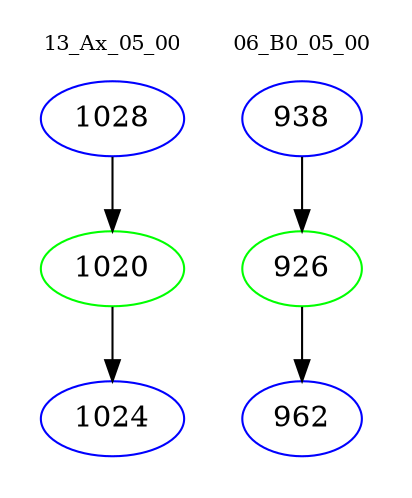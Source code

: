 digraph{
subgraph cluster_0 {
color = white
label = "13_Ax_05_00";
fontsize=10;
T0_1028 [label="1028", color="blue"]
T0_1028 -> T0_1020 [color="black"]
T0_1020 [label="1020", color="green"]
T0_1020 -> T0_1024 [color="black"]
T0_1024 [label="1024", color="blue"]
}
subgraph cluster_1 {
color = white
label = "06_B0_05_00";
fontsize=10;
T1_938 [label="938", color="blue"]
T1_938 -> T1_926 [color="black"]
T1_926 [label="926", color="green"]
T1_926 -> T1_962 [color="black"]
T1_962 [label="962", color="blue"]
}
}
